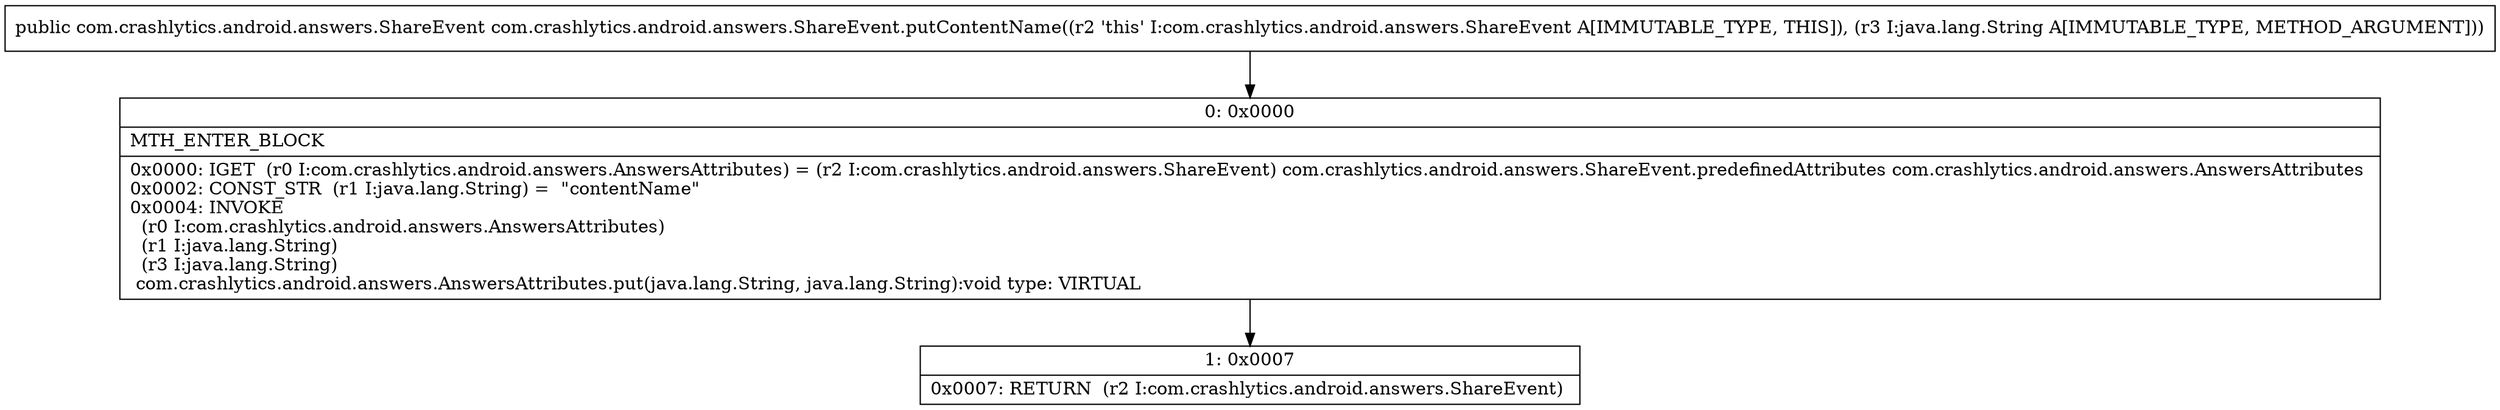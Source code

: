digraph "CFG forcom.crashlytics.android.answers.ShareEvent.putContentName(Ljava\/lang\/String;)Lcom\/crashlytics\/android\/answers\/ShareEvent;" {
Node_0 [shape=record,label="{0\:\ 0x0000|MTH_ENTER_BLOCK\l|0x0000: IGET  (r0 I:com.crashlytics.android.answers.AnswersAttributes) = (r2 I:com.crashlytics.android.answers.ShareEvent) com.crashlytics.android.answers.ShareEvent.predefinedAttributes com.crashlytics.android.answers.AnswersAttributes \l0x0002: CONST_STR  (r1 I:java.lang.String) =  \"contentName\" \l0x0004: INVOKE  \l  (r0 I:com.crashlytics.android.answers.AnswersAttributes)\l  (r1 I:java.lang.String)\l  (r3 I:java.lang.String)\l com.crashlytics.android.answers.AnswersAttributes.put(java.lang.String, java.lang.String):void type: VIRTUAL \l}"];
Node_1 [shape=record,label="{1\:\ 0x0007|0x0007: RETURN  (r2 I:com.crashlytics.android.answers.ShareEvent) \l}"];
MethodNode[shape=record,label="{public com.crashlytics.android.answers.ShareEvent com.crashlytics.android.answers.ShareEvent.putContentName((r2 'this' I:com.crashlytics.android.answers.ShareEvent A[IMMUTABLE_TYPE, THIS]), (r3 I:java.lang.String A[IMMUTABLE_TYPE, METHOD_ARGUMENT])) }"];
MethodNode -> Node_0;
Node_0 -> Node_1;
}

